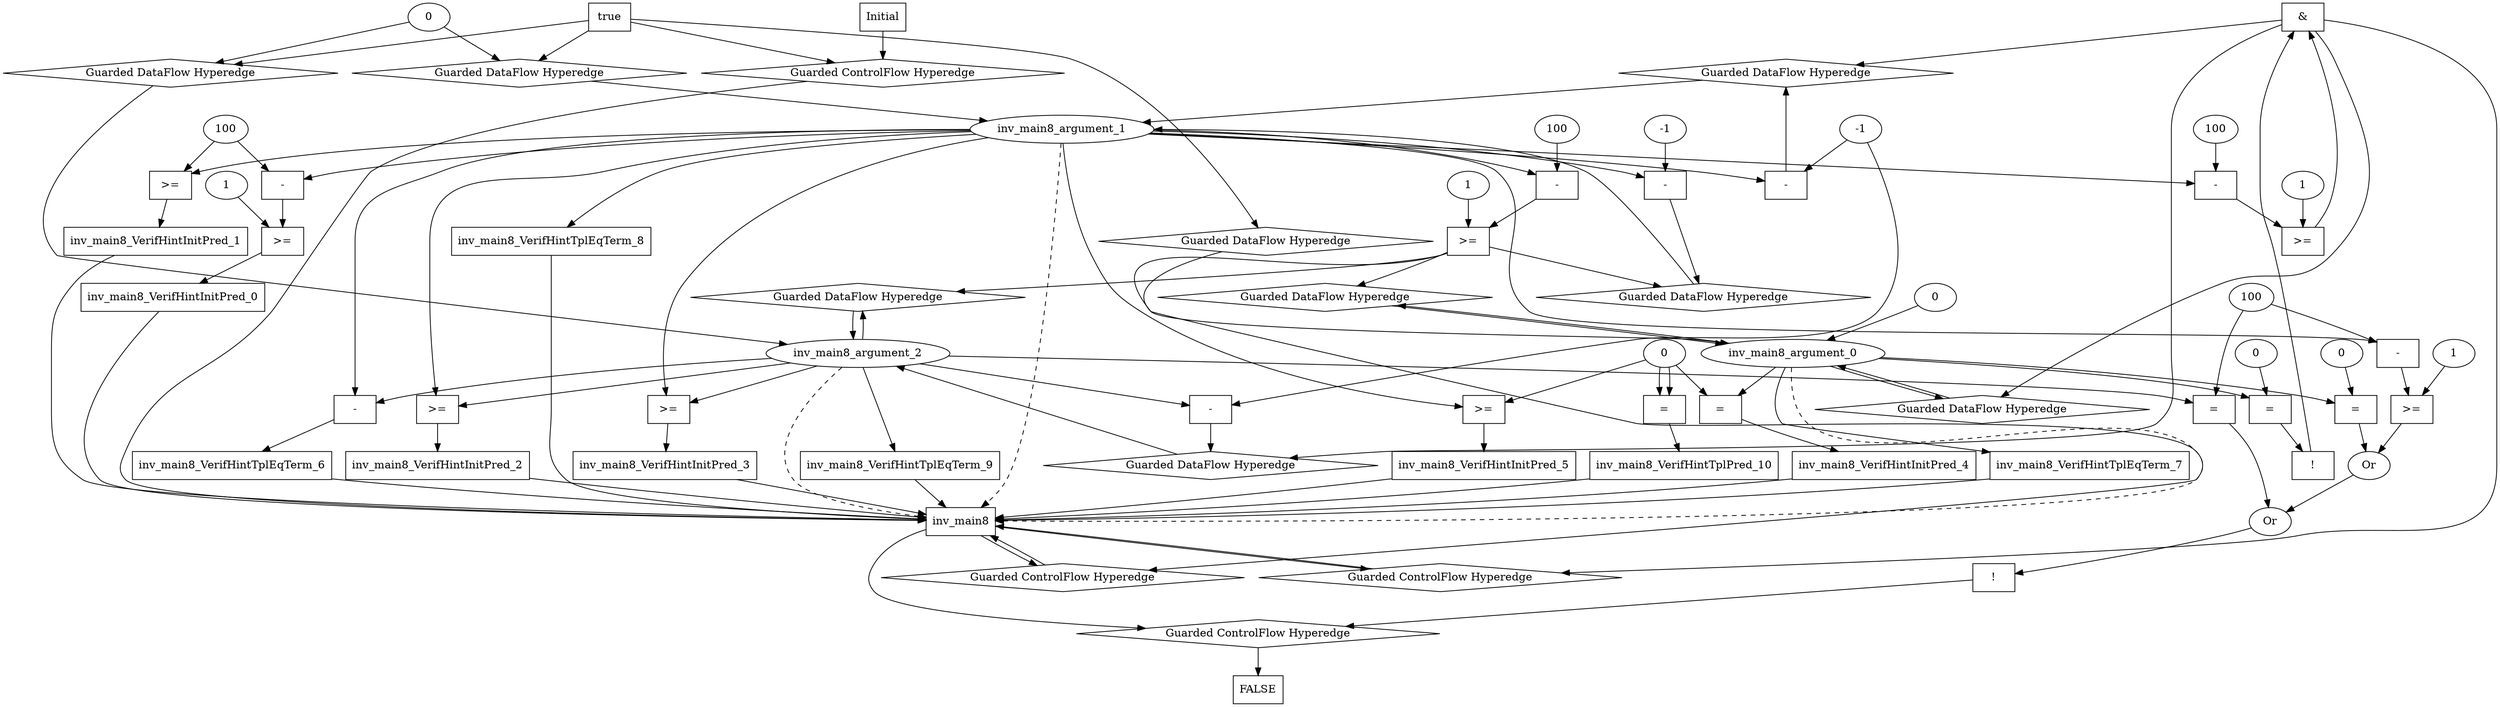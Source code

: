 digraph dag {
inv_main8 [label="inv_main8" shape="rect"];
FALSE [label="FALSE" shape="rect"];
Initial [label="Initial" shape="rect"];
ControlFowHyperEdge_0 [label="Guarded ControlFlow Hyperedge" shape="diamond"];
Initial -> ControlFowHyperEdge_0[label=""]
ControlFowHyperEdge_0 -> inv_main8[label=""]
ControlFowHyperEdge_1 [label="Guarded ControlFlow Hyperedge" shape="diamond"];
inv_main8 -> ControlFowHyperEdge_1[label=""]
ControlFowHyperEdge_1 -> inv_main8[label=""]
ControlFowHyperEdge_2 [label="Guarded ControlFlow Hyperedge" shape="diamond"];
inv_main8 -> ControlFowHyperEdge_2[label=""]
ControlFowHyperEdge_2 -> inv_main8[label=""]
ControlFowHyperEdge_3 [label="Guarded ControlFlow Hyperedge" shape="diamond"];
inv_main8 -> ControlFowHyperEdge_3[label=""]
ControlFowHyperEdge_3 -> FALSE[label=""]
inv_main8_argument_0 [label="inv_main8_argument_0" shape="oval"];
inv_main8_argument_0 -> inv_main8[label="" style="dashed"]
inv_main8_argument_1 [label="inv_main8_argument_1" shape="oval"];
inv_main8_argument_1 -> inv_main8[label="" style="dashed"]
inv_main8_argument_2 [label="inv_main8_argument_2" shape="oval"];
inv_main8_argument_2 -> inv_main8[label="" style="dashed"]

true_0 [label="true" shape="rect"];
true_0->ControlFowHyperEdge_0 [label=""];
xxxinv_main8___Initial_0xxxdataFlow_0_node_0 [label="0"];

xxxinv_main8___Initial_0xxxdataFlow_0_node_0->DataFowHyperEdge_0_inv_main8_argument_1 [label=""];

xxxinv_main8___Initial_0xxxdataFlow_0_node_0->DataFowHyperEdge_0_inv_main8_argument_2 [label=""];
xxxinv_main8___inv_main8_1xxx_and [label="&" shape="rect"];
xxxinv_main8___inv_main8_1xxxguard_0_node_0 [label="!" shape="rect"];
xxxinv_main8___inv_main8_1xxxguard_0_node_1 [label="=" shape="rect"];
xxxinv_main8___inv_main8_1xxxguard_0_node_3 [label="0"];
xxxinv_main8___inv_main8_1xxxguard_0_node_1->xxxinv_main8___inv_main8_1xxxguard_0_node_0
inv_main8_argument_0->xxxinv_main8___inv_main8_1xxxguard_0_node_1
xxxinv_main8___inv_main8_1xxxguard_0_node_3->xxxinv_main8___inv_main8_1xxxguard_0_node_1

xxxinv_main8___inv_main8_1xxxguard_0_node_0->xxxinv_main8___inv_main8_1xxx_and [label=""];
xxxinv_main8___inv_main8_1xxxguard1_node_0 [label=">=" shape="rect"];
xxxinv_main8___inv_main8_1xxxguard1_node_1 [label="-" shape="rect"];
xxxinv_main8___inv_main8_1xxxguard1_node_2 [label="100"];
xxxinv_main8___inv_main8_1xxxguard1_node_4 [label="1"];
xxxinv_main8___inv_main8_1xxxguard1_node_1->xxxinv_main8___inv_main8_1xxxguard1_node_0
xxxinv_main8___inv_main8_1xxxguard1_node_4->xxxinv_main8___inv_main8_1xxxguard1_node_0
xxxinv_main8___inv_main8_1xxxguard1_node_2->xxxinv_main8___inv_main8_1xxxguard1_node_1
inv_main8_argument_1->xxxinv_main8___inv_main8_1xxxguard1_node_1

xxxinv_main8___inv_main8_1xxxguard1_node_0->xxxinv_main8___inv_main8_1xxx_and [label=""];
xxxinv_main8___inv_main8_1xxx_and->ControlFowHyperEdge_1 [label=""];
xxxinv_main8___inv_main8_1xxxdataFlow_0_node_0 [label="-" shape="rect"];
xxxinv_main8___inv_main8_1xxxdataFlow_0_node_2 [label="-1"];
inv_main8_argument_1->xxxinv_main8___inv_main8_1xxxdataFlow_0_node_0
xxxinv_main8___inv_main8_1xxxdataFlow_0_node_2->xxxinv_main8___inv_main8_1xxxdataFlow_0_node_0

xxxinv_main8___inv_main8_1xxxdataFlow_0_node_0->DataFowHyperEdge_1_inv_main8_argument_1 [label=""];
xxxinv_main8___inv_main8_1xxxdataFlow1_node_0 [label="-" shape="rect"];
inv_main8_argument_2->xxxinv_main8___inv_main8_1xxxdataFlow1_node_0
xxxinv_main8___inv_main8_1xxxdataFlow_0_node_2->xxxinv_main8___inv_main8_1xxxdataFlow1_node_0

xxxinv_main8___inv_main8_1xxxdataFlow1_node_0->DataFowHyperEdge_1_inv_main8_argument_2 [label=""];
xxxinv_main8___inv_main8_2xxxguard_0_node_0 [label=">=" shape="rect"];
xxxinv_main8___inv_main8_2xxxguard_0_node_1 [label="-" shape="rect"];
xxxinv_main8___inv_main8_2xxxguard_0_node_2 [label="100"];
xxxinv_main8___inv_main8_2xxxguard_0_node_4 [label="1"];
xxxinv_main8___inv_main8_2xxxguard_0_node_1->xxxinv_main8___inv_main8_2xxxguard_0_node_0
xxxinv_main8___inv_main8_2xxxguard_0_node_4->xxxinv_main8___inv_main8_2xxxguard_0_node_0
xxxinv_main8___inv_main8_2xxxguard_0_node_2->xxxinv_main8___inv_main8_2xxxguard_0_node_1
inv_main8_argument_1->xxxinv_main8___inv_main8_2xxxguard_0_node_1

xxxinv_main8___inv_main8_2xxxguard_0_node_0->ControlFowHyperEdge_2 [label=""];

inv_main8_argument_0->DataFowHyperEdge_2_inv_main8_argument_0 [label=""];
xxxinv_main8___inv_main8_2xxxdataFlow1_node_0 [label="-" shape="rect"];
xxxinv_main8___inv_main8_2xxxdataFlow1_node_2 [label="-1"];
inv_main8_argument_1->xxxinv_main8___inv_main8_2xxxdataFlow1_node_0
xxxinv_main8___inv_main8_2xxxdataFlow1_node_2->xxxinv_main8___inv_main8_2xxxdataFlow1_node_0

xxxinv_main8___inv_main8_2xxxdataFlow1_node_0->DataFowHyperEdge_2_inv_main8_argument_1 [label=""];
xxxFALSE___inv_main8_3xxxguard_0_node_0 [label="!" shape="rect"];
xxxFALSE___inv_main8_3xxxguard_0_node_1 [label="Or"];
xxxFALSE___inv_main8_3xxxguard_0_node_2 [label="=" shape="rect"];
xxxFALSE___inv_main8_3xxxguard_0_node_4 [label="100"];
xxxFALSE___inv_main8_3xxxguard_0_node_5 [label="Or"];
xxxFALSE___inv_main8_3xxxguard_0_node_6 [label="=" shape="rect"];
xxxFALSE___inv_main8_3xxxguard_0_node_8 [label="0"];
xxxFALSE___inv_main8_3xxxguard_0_node_9 [label=">=" shape="rect"];
xxxFALSE___inv_main8_3xxxguard_0_node_10 [label="-" shape="rect"];
xxxFALSE___inv_main8_3xxxguard_0_node_13 [label="1"];
xxxFALSE___inv_main8_3xxxguard_0_node_1->xxxFALSE___inv_main8_3xxxguard_0_node_0
xxxFALSE___inv_main8_3xxxguard_0_node_2->xxxFALSE___inv_main8_3xxxguard_0_node_1
xxxFALSE___inv_main8_3xxxguard_0_node_5->xxxFALSE___inv_main8_3xxxguard_0_node_1
inv_main8_argument_2->xxxFALSE___inv_main8_3xxxguard_0_node_2
xxxFALSE___inv_main8_3xxxguard_0_node_4->xxxFALSE___inv_main8_3xxxguard_0_node_2
xxxFALSE___inv_main8_3xxxguard_0_node_6->xxxFALSE___inv_main8_3xxxguard_0_node_5
xxxFALSE___inv_main8_3xxxguard_0_node_9->xxxFALSE___inv_main8_3xxxguard_0_node_5
inv_main8_argument_0->xxxFALSE___inv_main8_3xxxguard_0_node_6
xxxFALSE___inv_main8_3xxxguard_0_node_8->xxxFALSE___inv_main8_3xxxguard_0_node_6
xxxFALSE___inv_main8_3xxxguard_0_node_10->xxxFALSE___inv_main8_3xxxguard_0_node_9
xxxFALSE___inv_main8_3xxxguard_0_node_13->xxxFALSE___inv_main8_3xxxguard_0_node_9
xxxFALSE___inv_main8_3xxxguard_0_node_4->xxxFALSE___inv_main8_3xxxguard_0_node_10
inv_main8_argument_1->xxxFALSE___inv_main8_3xxxguard_0_node_10

xxxFALSE___inv_main8_3xxxguard_0_node_0->ControlFowHyperEdge_3 [label=""];
DataFowHyperEdge_0_inv_main8_argument_0 [label="Guarded DataFlow Hyperedge" shape="diamond"];
DataFowHyperEdge_0_inv_main8_argument_0 -> inv_main8_argument_0[label=""]
true_0->DataFowHyperEdge_0_inv_main8_argument_0 [label=""];
DataFowHyperEdge_0_inv_main8_argument_1 [label="Guarded DataFlow Hyperedge" shape="diamond"];
DataFowHyperEdge_0_inv_main8_argument_1 -> inv_main8_argument_1[label=""]
true_0->DataFowHyperEdge_0_inv_main8_argument_1 [label=""];
DataFowHyperEdge_0_inv_main8_argument_2 [label="Guarded DataFlow Hyperedge" shape="diamond"];
DataFowHyperEdge_0_inv_main8_argument_2 -> inv_main8_argument_2[label=""]
true_0->DataFowHyperEdge_0_inv_main8_argument_2 [label=""];
DataFowHyperEdge_1_inv_main8_argument_0 [label="Guarded DataFlow Hyperedge" shape="diamond"];
DataFowHyperEdge_1_inv_main8_argument_0 -> inv_main8_argument_0[label=""]
xxxinv_main8___inv_main8_1xxx_and -> DataFowHyperEdge_1_inv_main8_argument_0[label=""]
DataFowHyperEdge_1_inv_main8_argument_1 [label="Guarded DataFlow Hyperedge" shape="diamond"];
DataFowHyperEdge_1_inv_main8_argument_1 -> inv_main8_argument_1[label=""]
xxxinv_main8___inv_main8_1xxx_and -> DataFowHyperEdge_1_inv_main8_argument_1[label=""]
DataFowHyperEdge_1_inv_main8_argument_2 [label="Guarded DataFlow Hyperedge" shape="diamond"];
DataFowHyperEdge_1_inv_main8_argument_2 -> inv_main8_argument_2[label=""]
xxxinv_main8___inv_main8_1xxx_and -> DataFowHyperEdge_1_inv_main8_argument_2[label=""]
DataFowHyperEdge_2_inv_main8_argument_0 [label="Guarded DataFlow Hyperedge" shape="diamond"];
DataFowHyperEdge_2_inv_main8_argument_0 -> inv_main8_argument_0[label=""]
xxxinv_main8___inv_main8_2xxxguard_0_node_0 -> DataFowHyperEdge_2_inv_main8_argument_0[label=""]
DataFowHyperEdge_2_inv_main8_argument_1 [label="Guarded DataFlow Hyperedge" shape="diamond"];
DataFowHyperEdge_2_inv_main8_argument_1 -> inv_main8_argument_1[label=""]
xxxinv_main8___inv_main8_2xxxguard_0_node_0 -> DataFowHyperEdge_2_inv_main8_argument_1[label=""]
DataFowHyperEdge_2_inv_main8_argument_2 [label="Guarded DataFlow Hyperedge" shape="diamond"];
DataFowHyperEdge_2_inv_main8_argument_2 -> inv_main8_argument_2[label=""]
xxxinv_main8___inv_main8_2xxxguard_0_node_0 -> DataFowHyperEdge_2_inv_main8_argument_2[label=""]
"xxxinv_main8___inv_main8_2xxxinv_main8_argument_0_constant_0" [label="0"];
"xxxinv_main8___inv_main8_2xxxinv_main8_argument_0_constant_0"->inv_main8_argument_0 [label=""];
inv_main8_argument_0 -> DataFowHyperEdge_1_inv_main8_argument_0[label=""]
inv_main8_argument_2 -> DataFowHyperEdge_2_inv_main8_argument_2[label=""]




inv_main8_VerifHintInitPred_0 [label="inv_main8_VerifHintInitPred_0" shape="rect"];
inv_main8predicate_0_node_0 -> inv_main8_VerifHintInitPred_0[label="" ];
inv_main8_VerifHintInitPred_0 -> inv_main8[label="" ];
inv_main8predicate_0_node_0 [label=">=" shape="rect"];
inv_main8predicate_0_node_1 [label="-" shape="rect"];
inv_main8predicate_0_node_2 [label="100"];
inv_main8_argument_1 [label="inv_main8_argument_1"];
inv_main8predicate_0_node_4 [label="1"];
inv_main8predicate_0_node_1->inv_main8predicate_0_node_0
inv_main8predicate_0_node_4->inv_main8predicate_0_node_0
inv_main8predicate_0_node_2->inv_main8predicate_0_node_1
inv_main8_argument_1->inv_main8predicate_0_node_1

inv_main8_VerifHintInitPred_1 [label="inv_main8_VerifHintInitPred_1" shape="rect"];
inv_main8predicate_1_node_0 -> inv_main8_VerifHintInitPred_1[label="" ];
inv_main8_VerifHintInitPred_1 -> inv_main8[label="" ];
inv_main8predicate_1_node_0 [label=">=" shape="rect"];
inv_main8_argument_1 [label="inv_main8_argument_1"];
inv_main8predicate_0_node_2->inv_main8predicate_1_node_0
inv_main8_argument_1->inv_main8predicate_1_node_0

inv_main8_VerifHintInitPred_2 [label="inv_main8_VerifHintInitPred_2" shape="rect"];
inv_main8predicate_2_node_0 -> inv_main8_VerifHintInitPred_2[label="" ];
inv_main8_VerifHintInitPred_2 -> inv_main8[label="" ];
inv_main8predicate_2_node_0 [label=">=" shape="rect"];
inv_main8_argument_1 [label="inv_main8_argument_1"];
inv_main8_argument_2 [label="inv_main8_argument_2"];
inv_main8_argument_2->inv_main8predicate_2_node_0
inv_main8_argument_1->inv_main8predicate_2_node_0

inv_main8_VerifHintInitPred_3 [label="inv_main8_VerifHintInitPred_3" shape="rect"];
inv_main8predicate_3_node_0 -> inv_main8_VerifHintInitPred_3[label="" ];
inv_main8_VerifHintInitPred_3 -> inv_main8[label="" ];
inv_main8predicate_3_node_0 [label=">=" shape="rect"];
inv_main8_argument_2 [label="inv_main8_argument_2"];
inv_main8_argument_1 [label="inv_main8_argument_1"];
inv_main8_argument_1->inv_main8predicate_3_node_0
inv_main8_argument_2->inv_main8predicate_3_node_0

inv_main8_VerifHintInitPred_4 [label="inv_main8_VerifHintInitPred_4" shape="rect"];
inv_main8predicate_4_node_0 -> inv_main8_VerifHintInitPred_4[label="" ];
inv_main8_VerifHintInitPred_4 -> inv_main8[label="" ];
inv_main8predicate_4_node_0 [label="=" shape="rect"];
inv_main8_argument_0 [label="inv_main8_argument_0"];
inv_main8predicate_4_node_2 [label="0"];
inv_main8predicate_4_node_2->inv_main8predicate_4_node_0
inv_main8_argument_0->inv_main8predicate_4_node_0

inv_main8_VerifHintInitPred_5 [label="inv_main8_VerifHintInitPred_5" shape="rect"];
inv_main8predicate_5_node_0 -> inv_main8_VerifHintInitPred_5[label="" ];
inv_main8_VerifHintInitPred_5 -> inv_main8[label="" ];
inv_main8predicate_5_node_0 [label=">=" shape="rect"];
inv_main8_argument_1 [label="inv_main8_argument_1"];
inv_main8predicate_4_node_2->inv_main8predicate_5_node_0
inv_main8_argument_1->inv_main8predicate_5_node_0

inv_main8_VerifHintTplEqTerm_6 [label="inv_main8_VerifHintTplEqTerm_6" shape="rect"];
inv_main8predicate_6_node_0 -> inv_main8_VerifHintTplEqTerm_6[label="" ];
inv_main8_VerifHintTplEqTerm_6 -> inv_main8[label="" ];
inv_main8predicate_6_node_0 [label="-" shape="rect"];
inv_main8_argument_2 [label="inv_main8_argument_2"];
inv_main8_argument_1 [label="inv_main8_argument_1"];
inv_main8_argument_1->inv_main8predicate_6_node_0
inv_main8_argument_2->inv_main8predicate_6_node_0

inv_main8_VerifHintTplEqTerm_7 [label="inv_main8_VerifHintTplEqTerm_7" shape="rect"];
inv_main8_argument_0 -> inv_main8_VerifHintTplEqTerm_7[label="" ];
inv_main8_VerifHintTplEqTerm_7 -> inv_main8[label="" ];
inv_main8_argument_0 [label="inv_main8_argument_0"];

inv_main8_VerifHintTplEqTerm_8 [label="inv_main8_VerifHintTplEqTerm_8" shape="rect"];
inv_main8_argument_1 -> inv_main8_VerifHintTplEqTerm_8[label="" ];
inv_main8_VerifHintTplEqTerm_8 -> inv_main8[label="" ];
inv_main8_argument_1 [label="inv_main8_argument_1"];

inv_main8_VerifHintTplEqTerm_9 [label="inv_main8_VerifHintTplEqTerm_9" shape="rect"];
inv_main8_argument_2 -> inv_main8_VerifHintTplEqTerm_9[label="" ];
inv_main8_VerifHintTplEqTerm_9 -> inv_main8[label="" ];
inv_main8_argument_2 [label="inv_main8_argument_2"];

inv_main8_VerifHintTplPred_10 [label="inv_main8_VerifHintTplPred_10" shape="rect"];
inv_main8predicate_10_node_0 -> inv_main8_VerifHintTplPred_10[label="" ];
inv_main8_VerifHintTplPred_10 -> inv_main8[label="" ];
inv_main8predicate_10_node_0 [label="=" shape="rect"];
inv_main8predicate_4_node_2->inv_main8predicate_10_node_0
inv_main8predicate_4_node_2->inv_main8predicate_10_node_0

}
